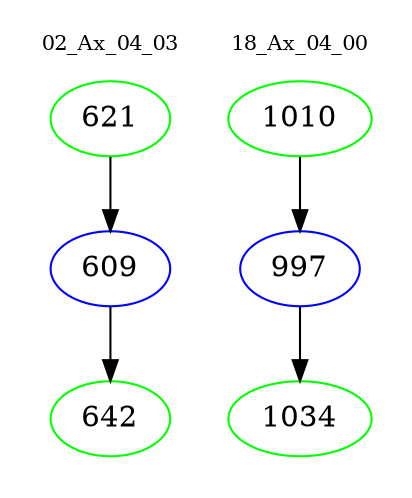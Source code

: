 digraph{
subgraph cluster_0 {
color = white
label = "02_Ax_04_03";
fontsize=10;
T0_621 [label="621", color="green"]
T0_621 -> T0_609 [color="black"]
T0_609 [label="609", color="blue"]
T0_609 -> T0_642 [color="black"]
T0_642 [label="642", color="green"]
}
subgraph cluster_1 {
color = white
label = "18_Ax_04_00";
fontsize=10;
T1_1010 [label="1010", color="green"]
T1_1010 -> T1_997 [color="black"]
T1_997 [label="997", color="blue"]
T1_997 -> T1_1034 [color="black"]
T1_1034 [label="1034", color="green"]
}
}
